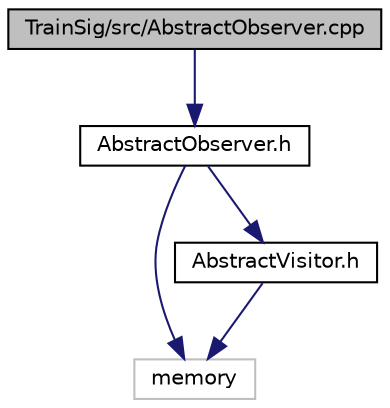 digraph "TrainSig/src/AbstractObserver.cpp"
{
 // LATEX_PDF_SIZE
  edge [fontname="Helvetica",fontsize="10",labelfontname="Helvetica",labelfontsize="10"];
  node [fontname="Helvetica",fontsize="10",shape=record];
  Node1 [label="TrainSig/src/AbstractObserver.cpp",height=0.2,width=0.4,color="black", fillcolor="grey75", style="filled", fontcolor="black",tooltip="Observer interface definition."];
  Node1 -> Node2 [color="midnightblue",fontsize="10",style="solid",fontname="Helvetica"];
  Node2 [label="AbstractObserver.h",height=0.2,width=0.4,color="black", fillcolor="white", style="filled",URL="$_abstract_observer_8h.html",tooltip="Observer interface definition."];
  Node2 -> Node3 [color="midnightblue",fontsize="10",style="solid",fontname="Helvetica"];
  Node3 [label="memory",height=0.2,width=0.4,color="grey75", fillcolor="white", style="filled",tooltip=" "];
  Node2 -> Node4 [color="midnightblue",fontsize="10",style="solid",fontname="Helvetica"];
  Node4 [label="AbstractVisitor.h",height=0.2,width=0.4,color="black", fillcolor="white", style="filled",URL="$_abstract_visitor_8h.html",tooltip="Visitor interface definition."];
  Node4 -> Node3 [color="midnightblue",fontsize="10",style="solid",fontname="Helvetica"];
}

